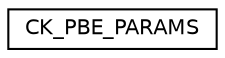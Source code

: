 digraph "Graphical Class Hierarchy"
{
  edge [fontname="Helvetica",fontsize="10",labelfontname="Helvetica",labelfontsize="10"];
  node [fontname="Helvetica",fontsize="10",shape=record];
  rankdir="LR";
  Node0 [label="CK_PBE_PARAMS",height=0.2,width=0.4,color="black", fillcolor="white", style="filled",URL="$struct_c_k___p_b_e___p_a_r_a_m_s.html"];
}
